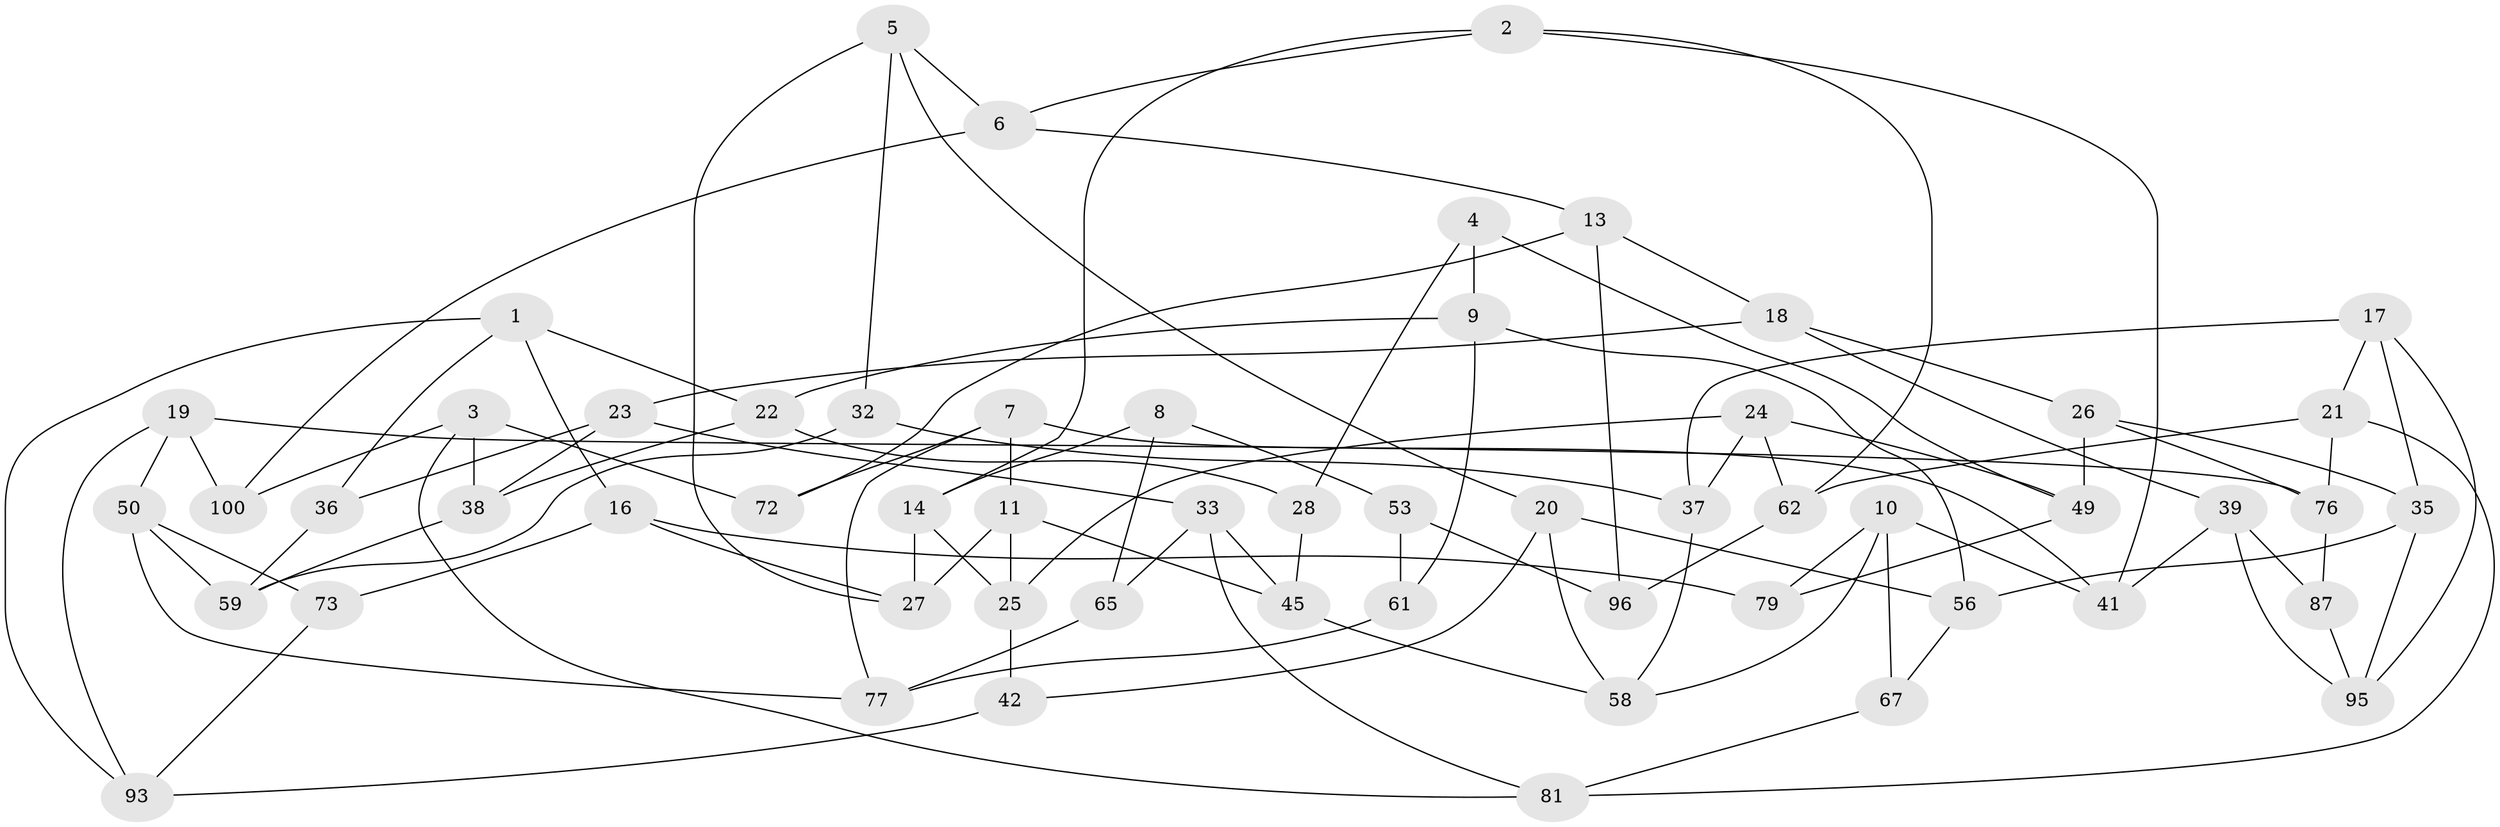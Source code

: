 // original degree distribution, {3: 1.0}
// Generated by graph-tools (version 1.1) at 2025/39/02/21/25 10:39:00]
// undirected, 57 vertices, 106 edges
graph export_dot {
graph [start="1"]
  node [color=gray90,style=filled];
  1 [super="+12"];
  2 [super="+68"];
  3 [super="+52"];
  4;
  5 [super="+64"];
  6 [super="+15"];
  7 [super="+85"];
  8 [super="+84"];
  9 [super="+29"];
  10 [super="+44"];
  11 [super="+78"];
  13 [super="+43"];
  14 [super="+99"];
  16 [super="+89"];
  17 [super="+40"];
  18 [super="+31"];
  19 [super="+88"];
  20 [super="+30"];
  21 [super="+75"];
  22 [super="+71"];
  23 [super="+51"];
  24 [super="+46"];
  25 [super="+34"];
  26 [super="+57"];
  27 [super="+63"];
  28;
  32;
  33 [super="+47"];
  35 [super="+54"];
  36;
  37 [super="+92"];
  38 [super="+48"];
  39 [super="+86"];
  41 [super="+60"];
  42;
  45 [super="+55"];
  49 [super="+91"];
  50 [super="+70"];
  53 [super="+66"];
  56 [super="+74"];
  58 [super="+69"];
  59 [super="+90"];
  61;
  62 [super="+94"];
  65;
  67;
  72;
  73;
  76 [super="+82"];
  77 [super="+80"];
  79;
  81 [super="+83"];
  87;
  93 [super="+98"];
  95 [super="+97"];
  96;
  100;
  1 -- 22;
  1 -- 93;
  1 -- 16;
  1 -- 36;
  2 -- 14;
  2 -- 62;
  2 -- 6;
  2 -- 41;
  3 -- 38;
  3 -- 81;
  3 -- 72;
  3 -- 100;
  4 -- 9;
  4 -- 28;
  4 -- 49;
  5 -- 32;
  5 -- 20;
  5 -- 27;
  5 -- 6;
  6 -- 100;
  6 -- 13;
  7 -- 41;
  7 -- 77;
  7 -- 72;
  7 -- 11;
  8 -- 14;
  8 -- 53 [weight=2];
  8 -- 65;
  9 -- 22;
  9 -- 56;
  9 -- 61;
  10 -- 79;
  10 -- 67;
  10 -- 58;
  10 -- 41;
  11 -- 45;
  11 -- 27;
  11 -- 25;
  13 -- 72;
  13 -- 96;
  13 -- 18;
  14 -- 25;
  14 -- 27;
  16 -- 73;
  16 -- 79;
  16 -- 27;
  17 -- 21;
  17 -- 95;
  17 -- 37;
  17 -- 35;
  18 -- 23;
  18 -- 39;
  18 -- 26;
  19 -- 100;
  19 -- 50;
  19 -- 76;
  19 -- 93;
  20 -- 42;
  20 -- 56;
  20 -- 58;
  21 -- 62;
  21 -- 81;
  21 -- 76;
  22 -- 28;
  22 -- 38;
  23 -- 33;
  23 -- 36;
  23 -- 38;
  24 -- 62;
  24 -- 25;
  24 -- 49;
  24 -- 37;
  25 -- 42;
  26 -- 49;
  26 -- 76;
  26 -- 35;
  28 -- 45;
  32 -- 37;
  32 -- 59;
  33 -- 81;
  33 -- 65;
  33 -- 45;
  35 -- 95;
  35 -- 56;
  36 -- 59;
  37 -- 58;
  38 -- 59;
  39 -- 41;
  39 -- 95;
  39 -- 87;
  42 -- 93;
  45 -- 58;
  49 -- 79;
  50 -- 59;
  50 -- 77;
  50 -- 73;
  53 -- 61;
  53 -- 96;
  56 -- 67;
  61 -- 77;
  62 -- 96;
  65 -- 77;
  67 -- 81;
  73 -- 93;
  76 -- 87;
  87 -- 95;
}
